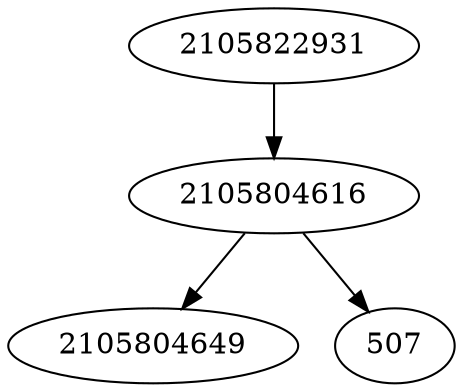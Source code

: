 strict digraph  {
2105804616;
2105804649;
2105822931;
507;
2105804616 -> 507;
2105804616 -> 2105804649;
2105822931 -> 2105804616;
}
